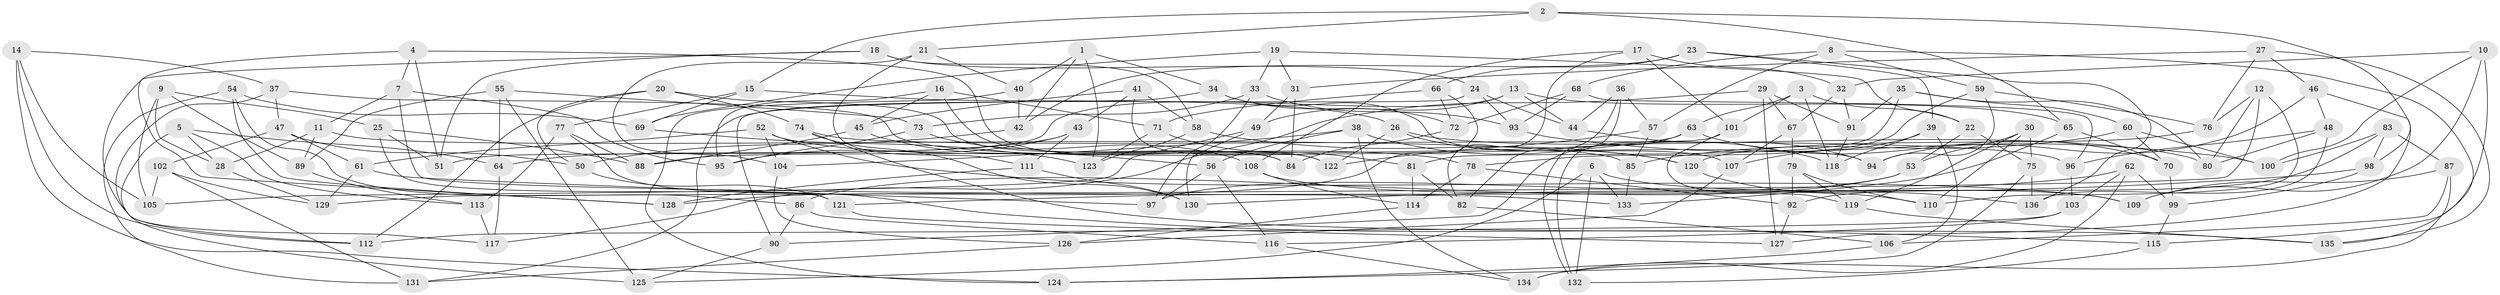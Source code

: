 // coarse degree distribution, {5: 0.011764705882352941, 4: 0.38823529411764707, 6: 0.5882352941176471, 3: 0.011764705882352941}
// Generated by graph-tools (version 1.1) at 2025/24/03/03/25 07:24:30]
// undirected, 136 vertices, 272 edges
graph export_dot {
graph [start="1"]
  node [color=gray90,style=filled];
  1;
  2;
  3;
  4;
  5;
  6;
  7;
  8;
  9;
  10;
  11;
  12;
  13;
  14;
  15;
  16;
  17;
  18;
  19;
  20;
  21;
  22;
  23;
  24;
  25;
  26;
  27;
  28;
  29;
  30;
  31;
  32;
  33;
  34;
  35;
  36;
  37;
  38;
  39;
  40;
  41;
  42;
  43;
  44;
  45;
  46;
  47;
  48;
  49;
  50;
  51;
  52;
  53;
  54;
  55;
  56;
  57;
  58;
  59;
  60;
  61;
  62;
  63;
  64;
  65;
  66;
  67;
  68;
  69;
  70;
  71;
  72;
  73;
  74;
  75;
  76;
  77;
  78;
  79;
  80;
  81;
  82;
  83;
  84;
  85;
  86;
  87;
  88;
  89;
  90;
  91;
  92;
  93;
  94;
  95;
  96;
  97;
  98;
  99;
  100;
  101;
  102;
  103;
  104;
  105;
  106;
  107;
  108;
  109;
  110;
  111;
  112;
  113;
  114;
  115;
  116;
  117;
  118;
  119;
  120;
  121;
  122;
  123;
  124;
  125;
  126;
  127;
  128;
  129;
  130;
  131;
  132;
  133;
  134;
  135;
  136;
  1 -- 123;
  1 -- 42;
  1 -- 40;
  1 -- 34;
  2 -- 98;
  2 -- 65;
  2 -- 21;
  2 -- 15;
  3 -- 22;
  3 -- 118;
  3 -- 101;
  3 -- 63;
  4 -- 7;
  4 -- 128;
  4 -- 122;
  4 -- 51;
  5 -- 64;
  5 -- 28;
  5 -- 113;
  5 -- 125;
  6 -- 132;
  6 -- 125;
  6 -- 133;
  6 -- 109;
  7 -- 133;
  7 -- 11;
  7 -- 95;
  8 -- 57;
  8 -- 68;
  8 -- 59;
  8 -- 135;
  9 -- 89;
  9 -- 105;
  9 -- 25;
  9 -- 28;
  10 -- 32;
  10 -- 115;
  10 -- 100;
  10 -- 109;
  11 -- 85;
  11 -- 28;
  11 -- 89;
  12 -- 76;
  12 -- 129;
  12 -- 80;
  12 -- 110;
  13 -- 51;
  13 -- 49;
  13 -- 44;
  13 -- 65;
  14 -- 105;
  14 -- 124;
  14 -- 37;
  14 -- 112;
  15 -- 26;
  15 -- 69;
  15 -- 77;
  16 -- 71;
  16 -- 95;
  16 -- 84;
  16 -- 45;
  17 -- 108;
  17 -- 82;
  17 -- 101;
  17 -- 32;
  18 -- 51;
  18 -- 24;
  18 -- 117;
  18 -- 58;
  19 -- 69;
  19 -- 31;
  19 -- 22;
  19 -- 33;
  20 -- 50;
  20 -- 84;
  20 -- 112;
  20 -- 74;
  21 -- 104;
  21 -- 40;
  21 -- 111;
  22 -- 53;
  22 -- 75;
  23 -- 136;
  23 -- 42;
  23 -- 39;
  23 -- 66;
  24 -- 93;
  24 -- 44;
  24 -- 90;
  25 -- 121;
  25 -- 88;
  25 -- 51;
  26 -- 122;
  26 -- 80;
  26 -- 120;
  27 -- 31;
  27 -- 46;
  27 -- 76;
  27 -- 135;
  28 -- 129;
  29 -- 67;
  29 -- 127;
  29 -- 117;
  29 -- 91;
  30 -- 110;
  30 -- 119;
  30 -- 53;
  30 -- 75;
  31 -- 84;
  31 -- 49;
  32 -- 91;
  32 -- 67;
  33 -- 73;
  33 -- 97;
  33 -- 93;
  34 -- 72;
  34 -- 107;
  34 -- 131;
  35 -- 91;
  35 -- 80;
  35 -- 60;
  35 -- 81;
  36 -- 44;
  36 -- 82;
  36 -- 57;
  36 -- 132;
  37 -- 94;
  37 -- 47;
  37 -- 112;
  38 -- 118;
  38 -- 134;
  38 -- 104;
  38 -- 56;
  39 -- 118;
  39 -- 106;
  39 -- 107;
  40 -- 42;
  40 -- 124;
  41 -- 45;
  41 -- 122;
  41 -- 58;
  41 -- 43;
  42 -- 50;
  43 -- 95;
  43 -- 111;
  43 -- 64;
  44 -- 94;
  45 -- 56;
  45 -- 88;
  46 -- 127;
  46 -- 48;
  46 -- 94;
  47 -- 102;
  47 -- 50;
  47 -- 61;
  48 -- 96;
  48 -- 80;
  48 -- 136;
  49 -- 105;
  49 -- 130;
  50 -- 121;
  52 -- 61;
  52 -- 104;
  52 -- 109;
  52 -- 78;
  53 -- 97;
  53 -- 86;
  54 -- 128;
  54 -- 86;
  54 -- 69;
  54 -- 131;
  55 -- 64;
  55 -- 125;
  55 -- 73;
  55 -- 89;
  56 -- 97;
  56 -- 116;
  57 -- 85;
  57 -- 122;
  58 -- 123;
  58 -- 120;
  59 -- 94;
  59 -- 76;
  59 -- 78;
  60 -- 85;
  60 -- 100;
  60 -- 70;
  61 -- 129;
  61 -- 97;
  62 -- 99;
  62 -- 103;
  62 -- 134;
  62 -- 121;
  63 -- 90;
  63 -- 70;
  63 -- 88;
  64 -- 117;
  65 -- 133;
  65 -- 70;
  66 -- 128;
  66 -- 71;
  66 -- 72;
  67 -- 79;
  67 -- 107;
  68 -- 93;
  68 -- 72;
  68 -- 96;
  69 -- 123;
  70 -- 99;
  71 -- 123;
  71 -- 81;
  72 -- 84;
  73 -- 108;
  73 -- 95;
  74 -- 130;
  74 -- 135;
  74 -- 96;
  75 -- 136;
  75 -- 124;
  76 -- 120;
  77 -- 115;
  77 -- 113;
  77 -- 88;
  78 -- 92;
  78 -- 114;
  79 -- 119;
  79 -- 92;
  79 -- 110;
  81 -- 114;
  81 -- 82;
  82 -- 106;
  83 -- 98;
  83 -- 100;
  83 -- 92;
  83 -- 87;
  85 -- 133;
  86 -- 90;
  86 -- 116;
  87 -- 106;
  87 -- 134;
  87 -- 109;
  89 -- 113;
  90 -- 125;
  91 -- 118;
  92 -- 127;
  93 -- 100;
  96 -- 103;
  98 -- 99;
  98 -- 130;
  99 -- 115;
  101 -- 132;
  101 -- 119;
  102 -- 129;
  102 -- 105;
  102 -- 131;
  103 -- 116;
  103 -- 112;
  104 -- 126;
  106 -- 124;
  107 -- 126;
  108 -- 110;
  108 -- 114;
  111 -- 130;
  111 -- 128;
  113 -- 117;
  114 -- 126;
  115 -- 132;
  116 -- 134;
  119 -- 135;
  120 -- 136;
  121 -- 127;
  126 -- 131;
}
